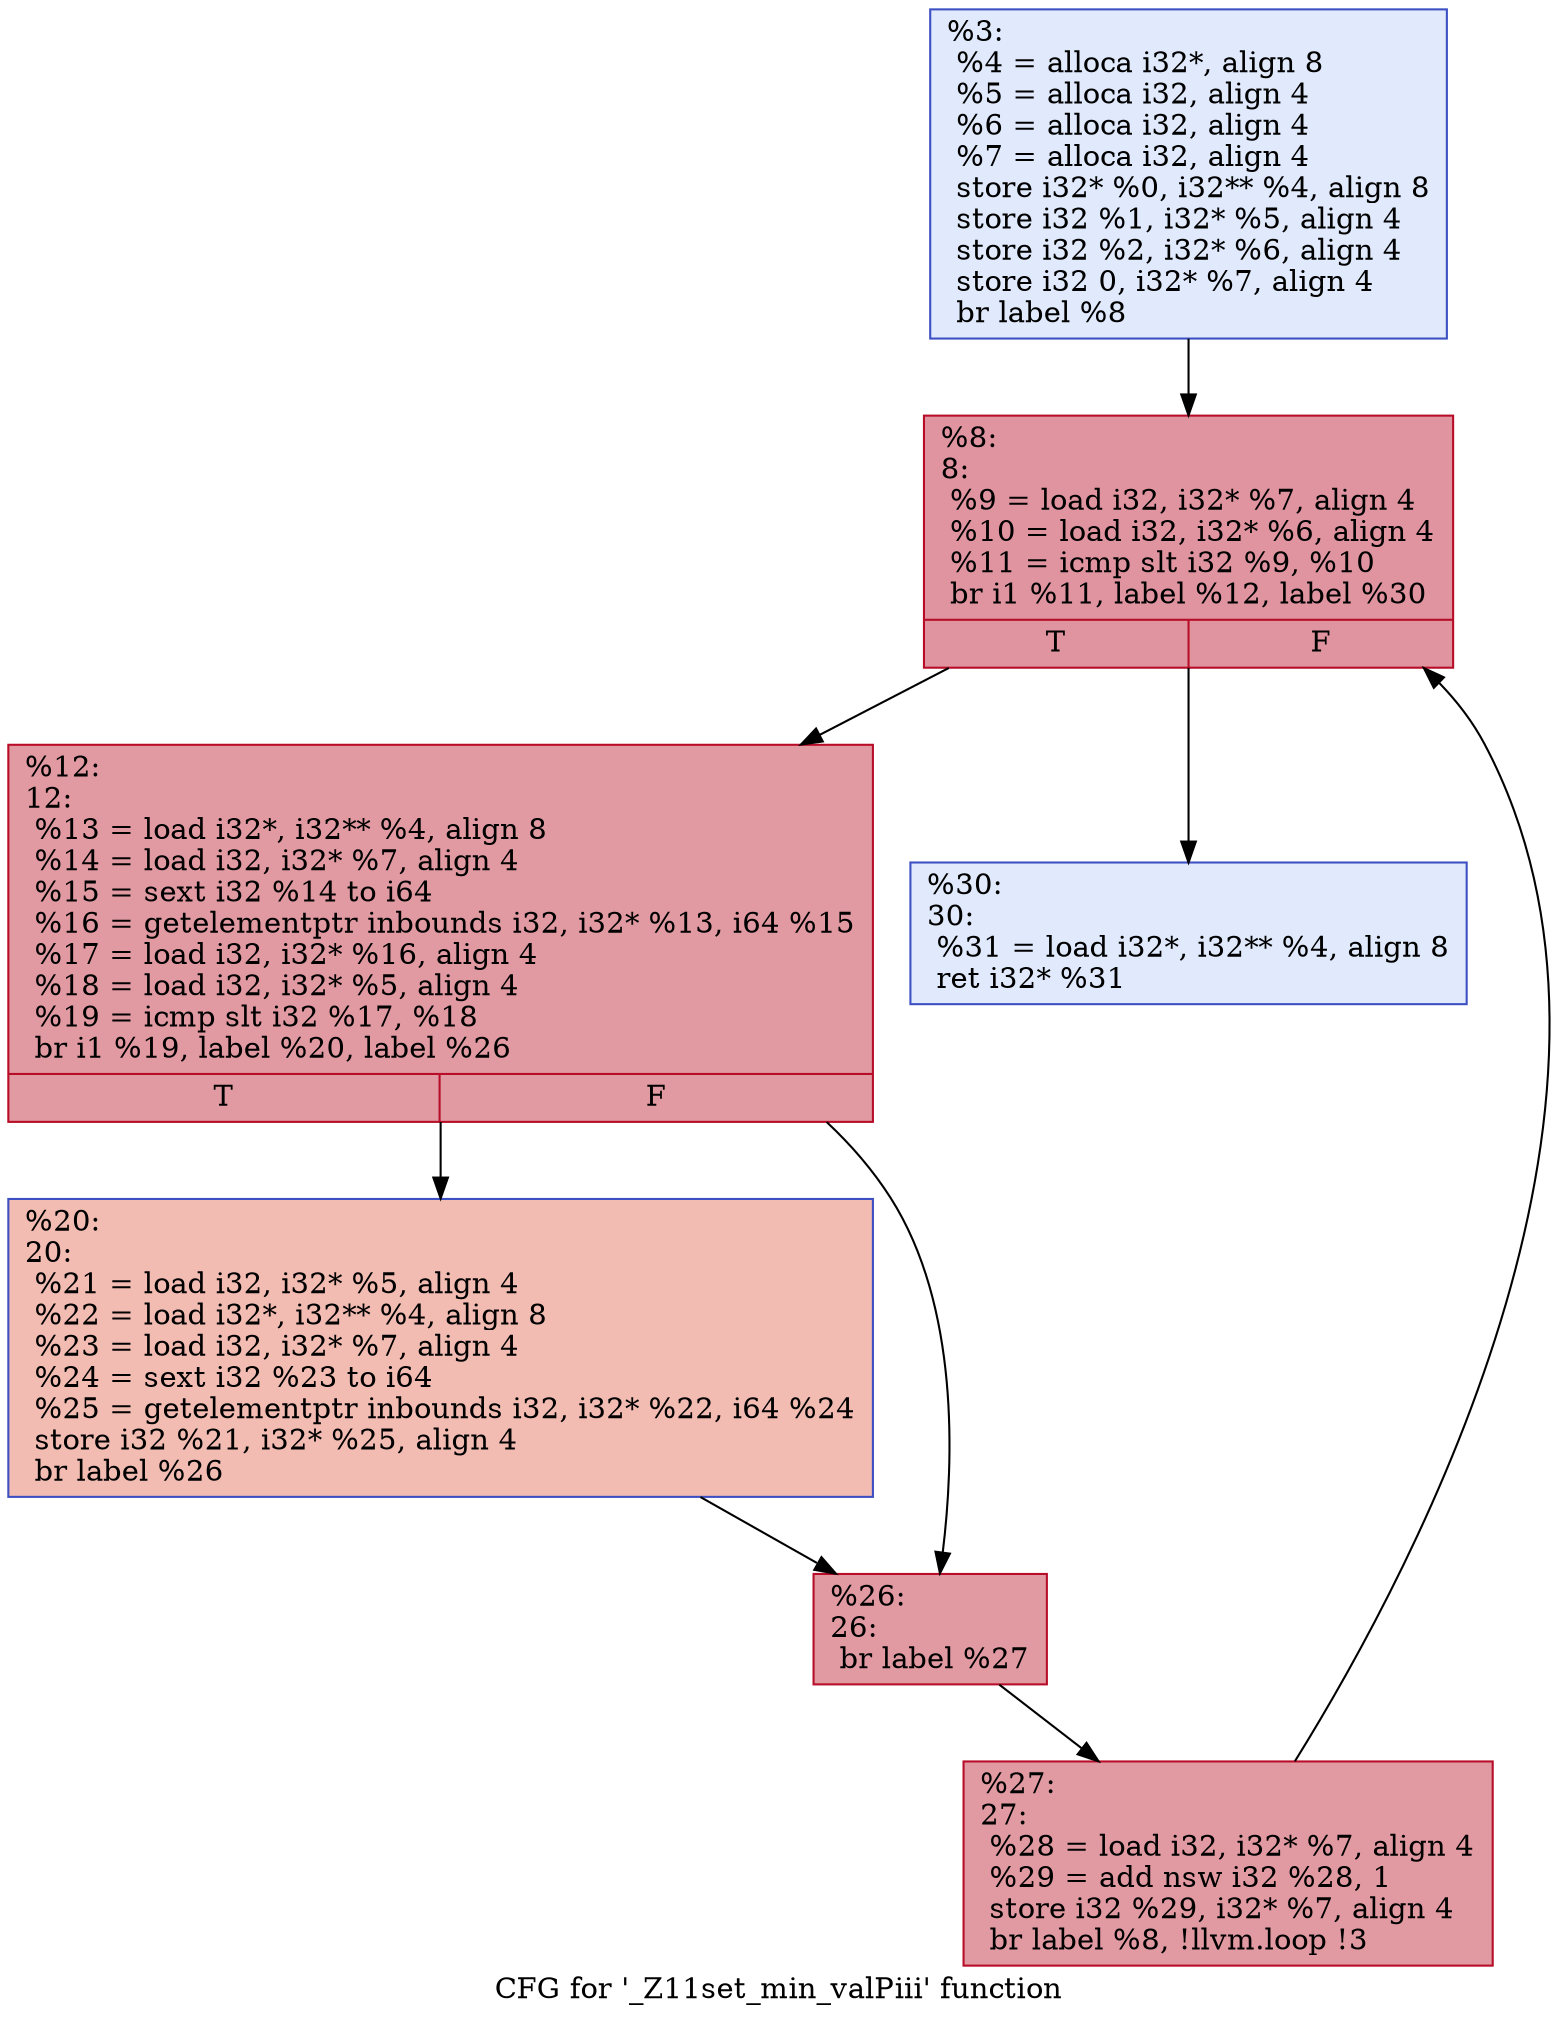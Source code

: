 digraph "CFG for '_Z11set_min_valPiii' function" {
	label="CFG for '_Z11set_min_valPiii' function";

	1 [shape=record,color="#3d50c3ff", style=filled, fillcolor="#b9d0f970",label="{%3:\l  %4 = alloca i32*, align 8\l  %5 = alloca i32, align 4\l  %6 = alloca i32, align 4\l  %7 = alloca i32, align 4\l  store i32* %0, i32** %4, align 8\l  store i32 %1, i32* %5, align 4\l  store i32 %2, i32* %6, align 4\l  store i32 0, i32* %7, align 4\l  br label %8\l}"];
	1 -> 2;
	2 [shape=record,color="#b70d28ff", style=filled, fillcolor="#b70d2870",label="{%8:\l8:                                                \l  %9 = load i32, i32* %7, align 4\l  %10 = load i32, i32* %6, align 4\l  %11 = icmp slt i32 %9, %10\l  br i1 %11, label %12, label %30\l|{<s0>T|<s1>F}}"];
	2 -> 3;
	2 -> 4;
	3 [shape=record,color="#b70d28ff", style=filled, fillcolor="#bb1b2c70",label="{%12:\l12:                                               \l  %13 = load i32*, i32** %4, align 8\l  %14 = load i32, i32* %7, align 4\l  %15 = sext i32 %14 to i64\l  %16 = getelementptr inbounds i32, i32* %13, i64 %15\l  %17 = load i32, i32* %16, align 4\l  %18 = load i32, i32* %5, align 4\l  %19 = icmp slt i32 %17, %18\l  br i1 %19, label %20, label %26\l|{<s0>T|<s1>F}}"];
	3 -> 5;
	3 -> 6;
	5 [shape=record,color="#3d50c3ff", style=filled, fillcolor="#e1675170",label="{%20:\l20:                                               \l  %21 = load i32, i32* %5, align 4\l  %22 = load i32*, i32** %4, align 8\l  %23 = load i32, i32* %7, align 4\l  %24 = sext i32 %23 to i64\l  %25 = getelementptr inbounds i32, i32* %22, i64 %24\l  store i32 %21, i32* %25, align 4\l  br label %26\l}"];
	5 -> 6;
	6 [shape=record,color="#b70d28ff", style=filled, fillcolor="#bb1b2c70",label="{%26:\l26:                                               \l  br label %27\l}"];
	6 -> 7;
	7 [shape=record,color="#b70d28ff", style=filled, fillcolor="#bb1b2c70",label="{%27:\l27:                                               \l  %28 = load i32, i32* %7, align 4\l  %29 = add nsw i32 %28, 1\l  store i32 %29, i32* %7, align 4\l  br label %8, !llvm.loop !3\l}"];
	7 -> 2;
	4 [shape=record,color="#3d50c3ff", style=filled, fillcolor="#b9d0f970",label="{%30:\l30:                                               \l  %31 = load i32*, i32** %4, align 8\l  ret i32* %31\l}"];
}

